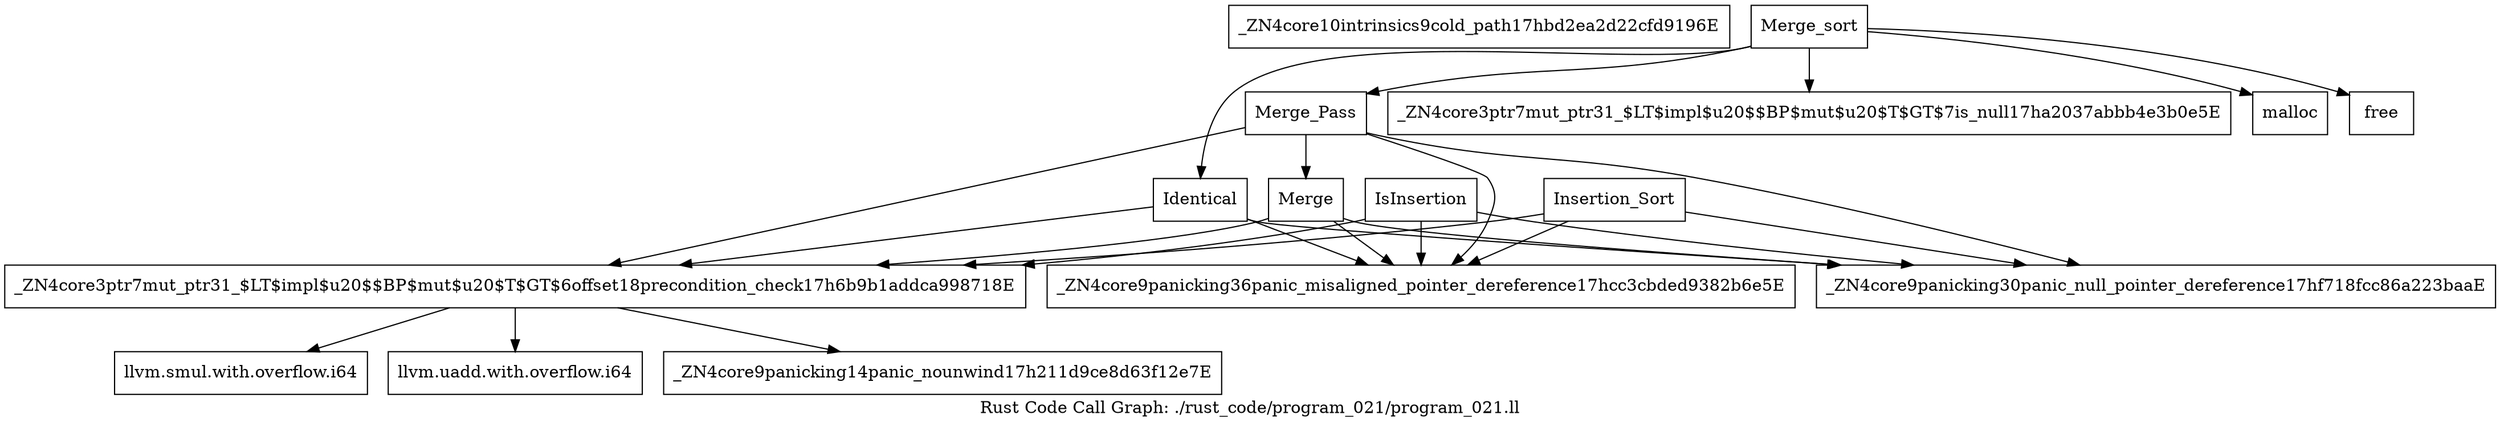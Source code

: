 digraph "Rust Code Call Graph: ./rust_code/program_021/program_021.ll" {
	label="Rust Code Call Graph: ./rust_code/program_021/program_021.ll";

	Node0x55a8412d6460 [shape=record,label="{_ZN4core10intrinsics9cold_path17hbd2ea2d22cfd9196E}"];
	Node0x55a8412dc570 [shape=record,label="{_ZN4core3ptr7mut_ptr31_$LT$impl$u20$$BP$mut$u20$T$GT$6offset18precondition_check17h6b9b1addca998718E}"];
	Node0x55a8412dc570 -> Node0x55a8412dd190;
	Node0x55a8412dc570 -> Node0x55a8412dfe00;
	Node0x55a8412dc570 -> Node0x55a8412e0fe0;
	Node0x55a8412e4f30 [shape=record,label="{_ZN4core3ptr7mut_ptr31_$LT$impl$u20$$BP$mut$u20$T$GT$7is_null17ha2037abbb4e3b0e5E}"];
	Node0x55a8412e7d50 [shape=record,label="{Insertion_Sort}"];
	Node0x55a8412e7d50 -> Node0x55a8412dc570;
	Node0x55a8412e7d50 -> Node0x55a8412ee830;
	Node0x55a8412e7d50 -> Node0x55a8412e8110;
	Node0x55a8412e6570 [shape=record,label="{Merge}"];
	Node0x55a8412e6570 -> Node0x55a8412dc570;
	Node0x55a8412e6570 -> Node0x55a8412e8110;
	Node0x55a8412e6570 -> Node0x55a8412ee830;
	Node0x55a8412e8240 [shape=record,label="{Merge_Pass}"];
	Node0x55a8412e8240 -> Node0x55a8412e6570;
	Node0x55a8412e8240 -> Node0x55a8412e8110;
	Node0x55a8412e8240 -> Node0x55a8412dc570;
	Node0x55a8412e8240 -> Node0x55a8412ee830;
	Node0x55a8412f2c20 [shape=record,label="{Identical}"];
	Node0x55a8412f2c20 -> Node0x55a8412dc570;
	Node0x55a8412f2c20 -> Node0x55a8412ee830;
	Node0x55a8412f2c20 -> Node0x55a8412e8110;
	Node0x55a8412f7860 [shape=record,label="{Merge_sort}"];
	Node0x55a8412f7860 -> Node0x55a8412f7a30;
	Node0x55a8412f7860 -> Node0x55a8412e4f30;
	Node0x55a8412f7860 -> Node0x55a8412f7ab0;
	Node0x55a8412f7860 -> Node0x55a8412e8240;
	Node0x55a8412f7860 -> Node0x55a8412f2c20;
	Node0x55a8412c1980 [shape=record,label="{IsInsertion}"];
	Node0x55a8412c1980 -> Node0x55a8412dc570;
	Node0x55a8412c1980 -> Node0x55a8412ee830;
	Node0x55a8412c1980 -> Node0x55a8412e8110;
	Node0x55a8412dd190 [shape=record,label="{llvm.smul.with.overflow.i64}"];
	Node0x55a8412dfe00 [shape=record,label="{llvm.uadd.with.overflow.i64}"];
	Node0x55a8412e0fe0 [shape=record,label="{_ZN4core9panicking14panic_nounwind17h211d9ce8d63f12e7E}"];
	Node0x55a8412ee830 [shape=record,label="{_ZN4core9panicking36panic_misaligned_pointer_dereference17hcc3cbded9382b6e5E}"];
	Node0x55a8412e8110 [shape=record,label="{_ZN4core9panicking30panic_null_pointer_dereference17hf718fcc86a223baaE}"];
	Node0x55a8412f7a30 [shape=record,label="{malloc}"];
	Node0x55a8412f7ab0 [shape=record,label="{free}"];
}
